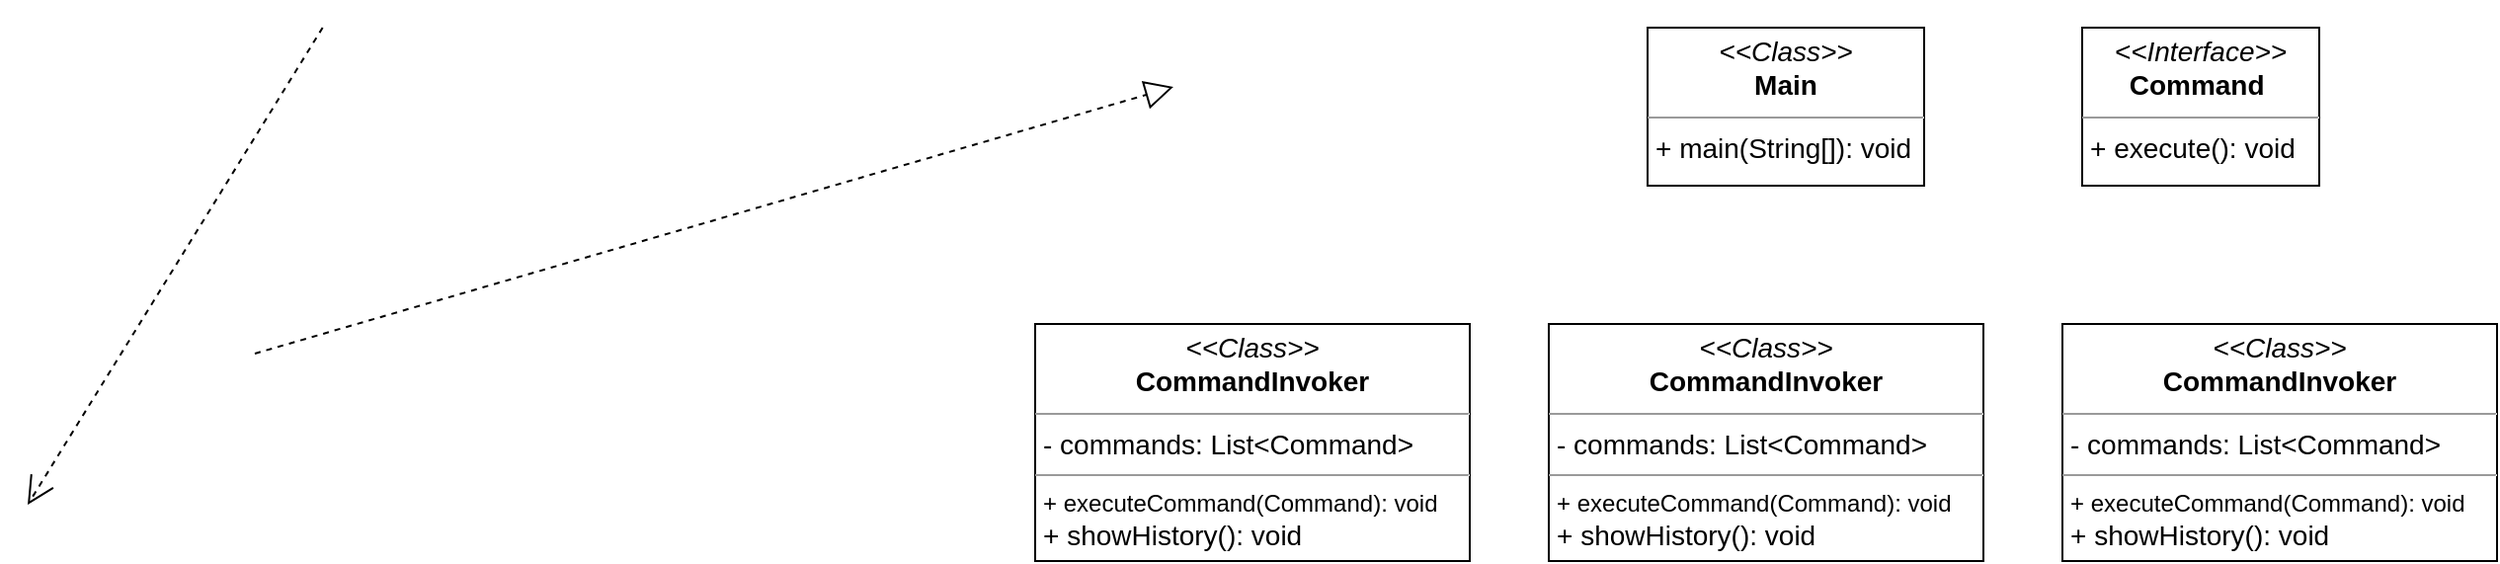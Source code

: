 <mxfile version="22.1.22" type="embed">
  <diagram name="Page-1" id="c4acf3e9-155e-7222-9cf6-157b1a14988f">
    <mxGraphModel dx="2761" dy="979" grid="1" gridSize="10" guides="1" tooltips="1" connect="1" arrows="1" fold="1" page="1" pageScale="1" pageWidth="850" pageHeight="1100" background="none" math="0" shadow="0">
      <root>
        <mxCell id="0" />
        <mxCell id="1" parent="0" />
        <mxCell id="12" value="&lt;p style=&quot;margin: 4px 0px 0px; text-align: center; font-size: 14px;&quot;&gt;&lt;font style=&quot;font-size: 14px;&quot;&gt;&lt;i style=&quot;&quot;&gt;&amp;lt;&amp;lt;Class&amp;gt;&amp;gt;&lt;/i&gt;&lt;br&gt;&lt;/font&gt;&lt;/p&gt;&lt;div style=&quot;text-align: center; font-size: 14px;&quot;&gt;&lt;b&gt;&lt;font style=&quot;font-size: 14px;&quot;&gt;CommandInvoker&lt;/font&gt;&lt;/b&gt;&lt;/div&gt;&lt;hr style=&quot;font-size: 14px;&quot; size=&quot;1&quot;&gt;&lt;p style=&quot;margin: 0px 0px 0px 4px; font-size: 14px;&quot;&gt;&lt;font style=&quot;font-size: 14px;&quot;&gt;- commands: List&amp;lt;Command&amp;gt;&lt;br&gt;&lt;/font&gt;&lt;/p&gt;&lt;hr style=&quot;font-size: 14px;&quot; size=&quot;1&quot;&gt;&lt;p style=&quot;margin: 0px 0px 0px 4px;&quot;&gt;+ executeCommand(Command): void&lt;/p&gt;&lt;p style=&quot;margin: 0px 0px 0px 4px;&quot;&gt;&lt;span style=&quot;font-size: 14px;&quot;&gt;+ showHistory(): void&lt;/span&gt;&lt;/p&gt;" style="verticalAlign=top;align=left;overflow=fill;fontSize=12;fontFamily=Helvetica;html=1;rounded=0;shadow=0;comic=0;labelBackgroundColor=none;strokeWidth=1" parent="1" vertex="1">
          <mxGeometry x="560" y="180" width="220" height="120" as="geometry" />
        </mxCell>
        <mxCell id="13" value="&lt;p style=&quot;margin: 4px 0px 0px; text-align: center; font-size: 14px;&quot;&gt;&lt;font style=&quot;font-size: 14px;&quot;&gt;&lt;i style=&quot;&quot;&gt;&amp;lt;&amp;lt;Class&amp;gt;&amp;gt;&lt;/i&gt;&lt;br&gt;&lt;b style=&quot;&quot;&gt;Main&lt;/b&gt;&lt;br&gt;&lt;/font&gt;&lt;/p&gt;&lt;hr style=&quot;font-size: 14px;&quot; size=&quot;1&quot;&gt;&lt;p style=&quot;margin: 0px 0px 0px 4px; font-size: 14px;&quot;&gt;&lt;font style=&quot;font-size: 14px;&quot;&gt;+ main(String[]): void&lt;/font&gt;&lt;br&gt;&lt;/p&gt;" style="verticalAlign=top;align=left;overflow=fill;fontSize=12;fontFamily=Helvetica;html=1;rounded=0;shadow=0;comic=0;labelBackgroundColor=none;strokeWidth=1" parent="1" vertex="1">
          <mxGeometry x="350" y="30" width="140" height="80" as="geometry" />
        </mxCell>
        <mxCell id="14" value="&lt;p style=&quot;margin: 4px 0px 0px; text-align: center; font-size: 14px;&quot;&gt;&lt;font style=&quot;font-size: 14px;&quot;&gt;&lt;i style=&quot;&quot;&gt;&amp;lt;&amp;lt;Interface&amp;gt;&amp;gt;&lt;/i&gt;&lt;br&gt;&lt;/font&gt;&lt;/p&gt;&lt;div style=&quot;text-align: center; font-size: 14px;&quot;&gt;&lt;b&gt;&lt;font style=&quot;font-size: 14px;&quot;&gt;Command&amp;nbsp;&lt;/font&gt;&lt;/b&gt;&lt;/div&gt;&lt;hr style=&quot;font-size: 14px;&quot; size=&quot;1&quot;&gt;&lt;p style=&quot;margin: 0px 0px 0px 4px; font-size: 14px;&quot;&gt;&lt;font style=&quot;font-size: 14px;&quot;&gt;+ execute(): void&lt;/font&gt;&lt;br&gt;&lt;/p&gt;" style="verticalAlign=top;align=left;overflow=fill;fontSize=12;fontFamily=Helvetica;html=1;rounded=0;shadow=0;comic=0;labelBackgroundColor=none;strokeWidth=1" parent="1" vertex="1">
          <mxGeometry x="570" y="30" width="120" height="80" as="geometry" />
        </mxCell>
        <mxCell id="30" value="" style="endArrow=open;endSize=12;dashed=1;html=1;rounded=0;exitX=0.638;exitY=0.981;exitDx=0;exitDy=0;entryX=1;entryY=0.5;entryDx=0;entryDy=0;exitPerimeter=0;" parent="1" edge="1">
          <mxGeometry width="160" relative="1" as="geometry">
            <mxPoint x="-320.68" y="30.0" as="sourcePoint" />
            <mxPoint x="-470" y="271.52" as="targetPoint" />
            <Array as="points" />
          </mxGeometry>
        </mxCell>
        <mxCell id="33" value="" style="endArrow=block;dashed=1;endFill=0;endSize=12;html=1;rounded=0;entryX=0;entryY=0.5;entryDx=0;entryDy=0;exitX=0.5;exitY=0;exitDx=0;exitDy=0;" edge="1" parent="1">
          <mxGeometry width="160" relative="1" as="geometry">
            <mxPoint x="-355" y="195" as="sourcePoint" />
            <mxPoint x="110" y="60" as="targetPoint" />
          </mxGeometry>
        </mxCell>
        <mxCell id="35" value="&lt;p style=&quot;margin: 4px 0px 0px; text-align: center; font-size: 14px;&quot;&gt;&lt;font style=&quot;font-size: 14px;&quot;&gt;&lt;i style=&quot;&quot;&gt;&amp;lt;&amp;lt;Class&amp;gt;&amp;gt;&lt;/i&gt;&lt;br&gt;&lt;/font&gt;&lt;/p&gt;&lt;div style=&quot;text-align: center; font-size: 14px;&quot;&gt;&lt;b&gt;&lt;font style=&quot;font-size: 14px;&quot;&gt;CommandInvoker&lt;/font&gt;&lt;/b&gt;&lt;/div&gt;&lt;hr style=&quot;font-size: 14px;&quot; size=&quot;1&quot;&gt;&lt;p style=&quot;margin: 0px 0px 0px 4px; font-size: 14px;&quot;&gt;&lt;font style=&quot;font-size: 14px;&quot;&gt;- commands: List&amp;lt;Command&amp;gt;&lt;br&gt;&lt;/font&gt;&lt;/p&gt;&lt;hr style=&quot;font-size: 14px;&quot; size=&quot;1&quot;&gt;&lt;p style=&quot;margin: 0px 0px 0px 4px;&quot;&gt;+ executeCommand(Command): void&lt;/p&gt;&lt;p style=&quot;margin: 0px 0px 0px 4px;&quot;&gt;&lt;span style=&quot;font-size: 14px;&quot;&gt;+ showHistory(): void&lt;/span&gt;&lt;/p&gt;" style="verticalAlign=top;align=left;overflow=fill;fontSize=12;fontFamily=Helvetica;html=1;rounded=0;shadow=0;comic=0;labelBackgroundColor=none;strokeWidth=1" vertex="1" parent="1">
          <mxGeometry x="300" y="180" width="220" height="120" as="geometry" />
        </mxCell>
        <mxCell id="36" value="&lt;p style=&quot;margin: 4px 0px 0px; text-align: center; font-size: 14px;&quot;&gt;&lt;font style=&quot;font-size: 14px;&quot;&gt;&lt;i style=&quot;&quot;&gt;&amp;lt;&amp;lt;Class&amp;gt;&amp;gt;&lt;/i&gt;&lt;br&gt;&lt;/font&gt;&lt;/p&gt;&lt;div style=&quot;text-align: center; font-size: 14px;&quot;&gt;&lt;b&gt;&lt;font style=&quot;font-size: 14px;&quot;&gt;CommandInvoker&lt;/font&gt;&lt;/b&gt;&lt;/div&gt;&lt;hr style=&quot;font-size: 14px;&quot; size=&quot;1&quot;&gt;&lt;p style=&quot;margin: 0px 0px 0px 4px; font-size: 14px;&quot;&gt;&lt;font style=&quot;font-size: 14px;&quot;&gt;- commands: List&amp;lt;Command&amp;gt;&lt;br&gt;&lt;/font&gt;&lt;/p&gt;&lt;hr style=&quot;font-size: 14px;&quot; size=&quot;1&quot;&gt;&lt;p style=&quot;margin: 0px 0px 0px 4px;&quot;&gt;+ executeCommand(Command): void&lt;/p&gt;&lt;p style=&quot;margin: 0px 0px 0px 4px;&quot;&gt;&lt;span style=&quot;font-size: 14px;&quot;&gt;+ showHistory(): void&lt;/span&gt;&lt;/p&gt;" style="verticalAlign=top;align=left;overflow=fill;fontSize=12;fontFamily=Helvetica;html=1;rounded=0;shadow=0;comic=0;labelBackgroundColor=none;strokeWidth=1" vertex="1" parent="1">
          <mxGeometry x="40" y="180" width="220" height="120" as="geometry" />
        </mxCell>
      </root>
    </mxGraphModel>
  </diagram>
</mxfile>
